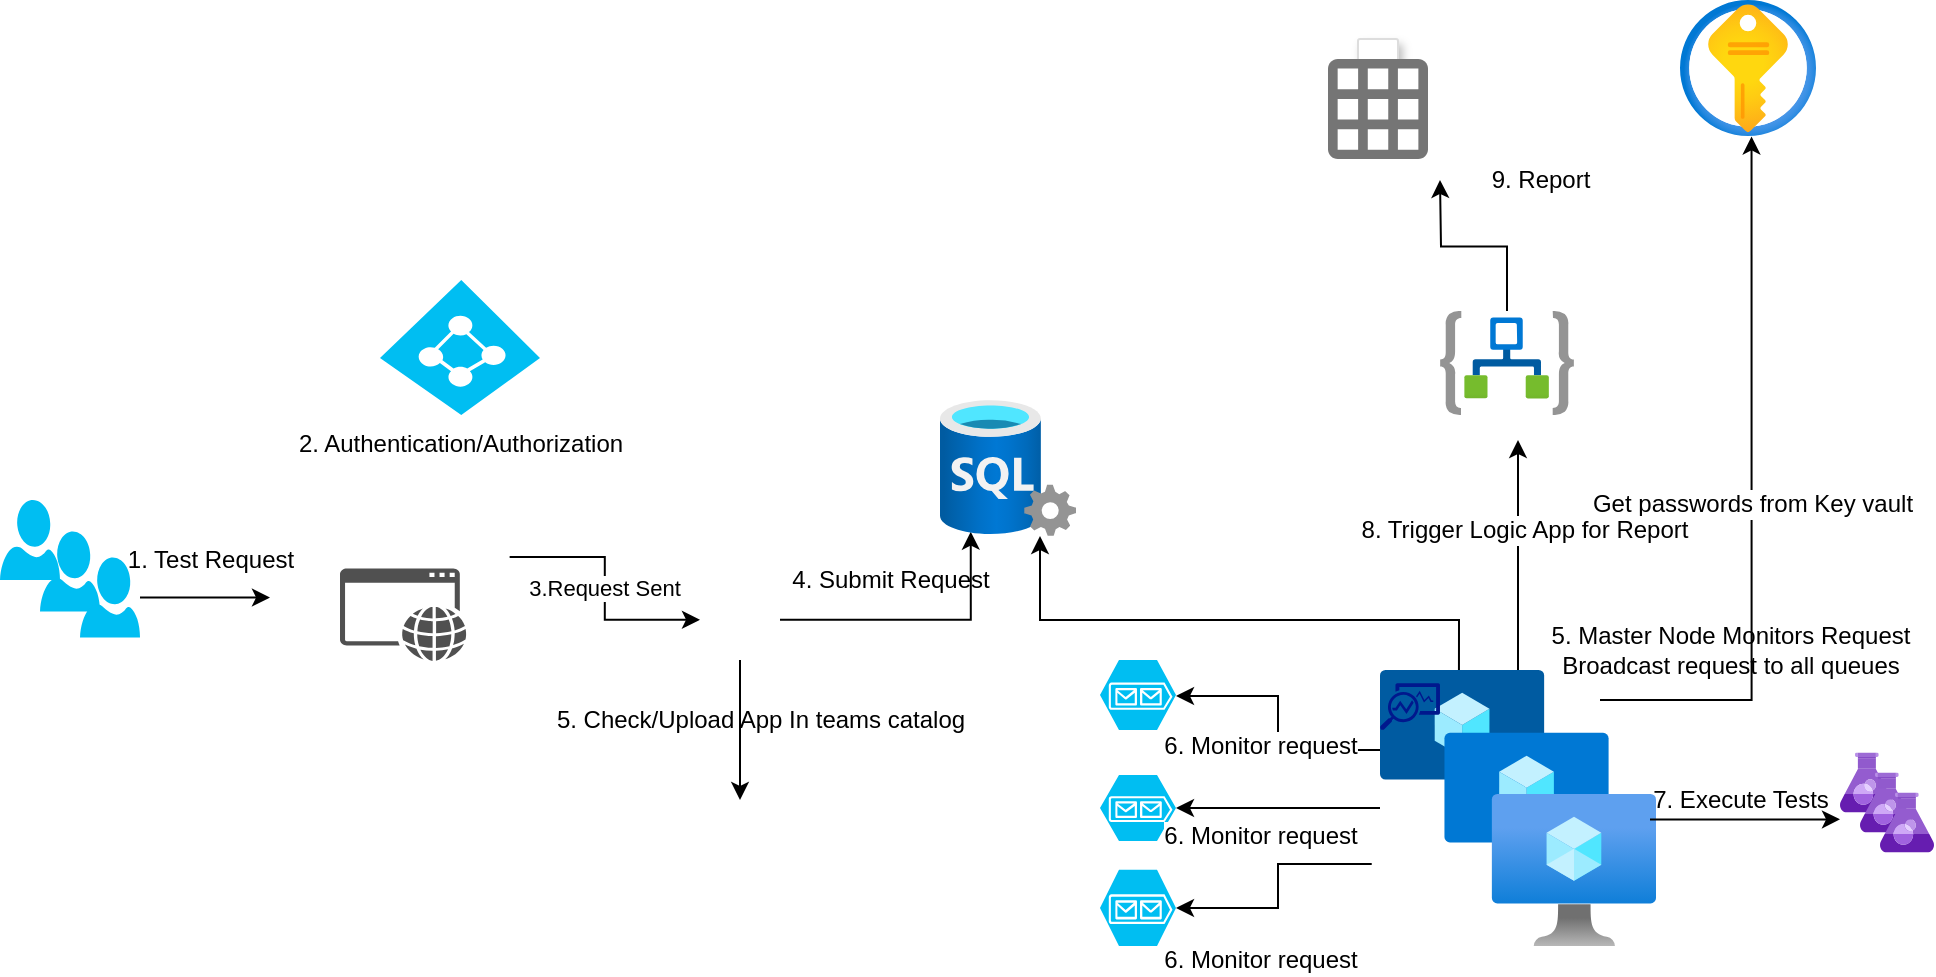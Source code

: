 <mxfile version="17.4.6" type="github">
  <diagram id="MLmHu1FTsnMF05LZP3E4" name="Page-1">
    <mxGraphModel dx="1993" dy="859" grid="1" gridSize="10" guides="1" tooltips="1" connect="1" arrows="1" fold="1" page="1" pageScale="1" pageWidth="1100" pageHeight="1700" math="0" shadow="0">
      <root>
        <mxCell id="0" />
        <mxCell id="1" parent="0" />
        <mxCell id="BwfMt-pczbsLhnT2GrHr-9" value="" style="group" vertex="1" connectable="0" parent="1">
          <mxGeometry x="230" y="400" width="151.22" height="176.25" as="geometry" />
        </mxCell>
        <mxCell id="BwfMt-pczbsLhnT2GrHr-3" value="" style="sketch=0;pointerEvents=1;shadow=0;dashed=0;html=1;strokeColor=none;fillColor=#505050;labelPosition=center;verticalLabelPosition=bottom;verticalAlign=top;outlineConnect=0;align=center;shape=mxgraph.office.communications.skype_for_business_web_app_client;" vertex="1" parent="BwfMt-pczbsLhnT2GrHr-9">
          <mxGeometry y="31.582" width="90" height="48.902" as="geometry" />
        </mxCell>
        <mxCell id="BwfMt-pczbsLhnT2GrHr-5" value="" style="whiteSpace=wrap;html=1;aspect=fixed;strokeColor=none;" vertex="1" parent="BwfMt-pczbsLhnT2GrHr-9">
          <mxGeometry x="60" width="57.052" height="57.052" as="geometry" />
        </mxCell>
        <mxCell id="BwfMt-pczbsLhnT2GrHr-6" value="" style="shape=image;html=1;verticalAlign=top;verticalLabelPosition=bottom;labelBackgroundColor=#ffffff;imageAspect=0;aspect=fixed;image=https://cdn1.iconfinder.com/data/icons/ionicons-fill-vol-2/512/logo-react-128.png" vertex="1" parent="BwfMt-pczbsLhnT2GrHr-9">
          <mxGeometry x="62" y="17.116" width="22.821" height="22.821" as="geometry" />
        </mxCell>
        <mxCell id="BwfMt-pczbsLhnT2GrHr-15" value="" style="group" vertex="1" connectable="0" parent="1">
          <mxGeometry x="60" y="400" width="155" height="68.75" as="geometry" />
        </mxCell>
        <mxCell id="BwfMt-pczbsLhnT2GrHr-10" value="" style="verticalLabelPosition=bottom;html=1;verticalAlign=top;align=center;strokeColor=none;fillColor=#00BEF2;shape=mxgraph.azure.user;" vertex="1" parent="BwfMt-pczbsLhnT2GrHr-15">
          <mxGeometry x="20" y="15.75" width="30" height="40" as="geometry" />
        </mxCell>
        <mxCell id="BwfMt-pczbsLhnT2GrHr-13" value="" style="verticalLabelPosition=bottom;html=1;verticalAlign=top;align=center;strokeColor=none;fillColor=#00BEF2;shape=mxgraph.azure.user;" vertex="1" parent="BwfMt-pczbsLhnT2GrHr-15">
          <mxGeometry x="40" y="28.75" width="30" height="40" as="geometry" />
        </mxCell>
        <mxCell id="BwfMt-pczbsLhnT2GrHr-14" value="" style="verticalLabelPosition=bottom;html=1;verticalAlign=top;align=center;strokeColor=none;fillColor=#00BEF2;shape=mxgraph.azure.user;" vertex="1" parent="BwfMt-pczbsLhnT2GrHr-15">
          <mxGeometry width="30" height="40" as="geometry" />
        </mxCell>
        <mxCell id="BwfMt-pczbsLhnT2GrHr-68" value="&lt;font color=&quot;#000000&quot;&gt;1. Test Request&lt;/font&gt;" style="text;html=1;align=center;verticalAlign=middle;resizable=0;points=[];autosize=1;strokeColor=none;fillColor=none;fontColor=#9999FF;" vertex="1" parent="BwfMt-pczbsLhnT2GrHr-15">
          <mxGeometry x="55" y="20" width="100" height="20" as="geometry" />
        </mxCell>
        <mxCell id="BwfMt-pczbsLhnT2GrHr-23" value="" style="edgeStyle=orthogonalEdgeStyle;rounded=0;orthogonalLoop=1;jettySize=auto;html=1;fontColor=#BABABA;" edge="1" parent="1" source="BwfMt-pczbsLhnT2GrHr-13">
          <mxGeometry relative="1" as="geometry">
            <mxPoint x="195" y="448.75" as="targetPoint" />
          </mxGeometry>
        </mxCell>
        <mxCell id="BwfMt-pczbsLhnT2GrHr-11" value="2. Authentication/Authorization" style="verticalLabelPosition=bottom;html=1;verticalAlign=top;align=center;strokeColor=none;fillColor=#00BEF2;shape=mxgraph.azure.azure_active_directory;fontSize=12;labelPosition=center;" vertex="1" parent="1">
          <mxGeometry x="250" y="290" width="80" height="67.5" as="geometry" />
        </mxCell>
        <mxCell id="BwfMt-pczbsLhnT2GrHr-54" style="edgeStyle=orthogonalEdgeStyle;rounded=0;orthogonalLoop=1;jettySize=auto;html=1;fontColor=#BABABA;entryX=0.226;entryY=0.968;entryDx=0;entryDy=0;entryPerimeter=0;" edge="1" parent="1" source="BwfMt-pczbsLhnT2GrHr-25" target="BwfMt-pczbsLhnT2GrHr-30">
          <mxGeometry relative="1" as="geometry">
            <mxPoint x="490" y="340" as="targetPoint" />
          </mxGeometry>
        </mxCell>
        <mxCell id="BwfMt-pczbsLhnT2GrHr-66" style="edgeStyle=orthogonalEdgeStyle;rounded=0;orthogonalLoop=1;jettySize=auto;html=1;fontColor=#BABABA;" edge="1" parent="1" source="BwfMt-pczbsLhnT2GrHr-25">
          <mxGeometry relative="1" as="geometry">
            <mxPoint x="430" y="550" as="targetPoint" />
          </mxGeometry>
        </mxCell>
        <mxCell id="BwfMt-pczbsLhnT2GrHr-25" value="" style="shape=image;verticalLabelPosition=bottom;labelBackgroundColor=default;verticalAlign=top;aspect=fixed;imageAspect=0;image=https://cdn-icons-png.flaticon.com/512/2165/2165004.png;" vertex="1" parent="1">
          <mxGeometry x="410" y="439.94" width="40" height="40" as="geometry" />
        </mxCell>
        <mxCell id="BwfMt-pczbsLhnT2GrHr-69" style="edgeStyle=orthogonalEdgeStyle;rounded=0;orthogonalLoop=1;jettySize=auto;html=1;fontSize=12;fontColor=#000000;exitX=0.286;exitY=0.014;exitDx=0;exitDy=0;exitPerimeter=0;" edge="1" parent="1" source="BwfMt-pczbsLhnT2GrHr-36" target="BwfMt-pczbsLhnT2GrHr-30">
          <mxGeometry relative="1" as="geometry">
            <mxPoint x="790" y="480" as="sourcePoint" />
            <Array as="points">
              <mxPoint x="790" y="460" />
              <mxPoint x="580" y="460" />
            </Array>
          </mxGeometry>
        </mxCell>
        <mxCell id="BwfMt-pczbsLhnT2GrHr-30" value="" style="aspect=fixed;html=1;points=[];align=center;image;fontSize=12;image=img/lib/azure2/databases/SQL_Server.svg;fontColor=#BABABA;strokeColor=default;strokeWidth=0.5;" vertex="1" parent="1">
          <mxGeometry x="530" y="350" width="68" height="68" as="geometry" />
        </mxCell>
        <mxCell id="BwfMt-pczbsLhnT2GrHr-37" value="" style="aspect=fixed;html=1;points=[];align=center;image;fontSize=12;image=img/lib/azure2/security/Key_Vaults.svg;fontColor=#BABABA;strokeColor=default;strokeWidth=0.5;" vertex="1" parent="1">
          <mxGeometry x="900" y="150" width="68" height="68" as="geometry" />
        </mxCell>
        <mxCell id="BwfMt-pczbsLhnT2GrHr-85" style="edgeStyle=orthogonalEdgeStyle;rounded=0;orthogonalLoop=1;jettySize=auto;html=1;fontSize=12;fontColor=#000000;" edge="1" parent="1" source="BwfMt-pczbsLhnT2GrHr-41">
          <mxGeometry relative="1" as="geometry">
            <mxPoint x="780" y="240" as="targetPoint" />
          </mxGeometry>
        </mxCell>
        <mxCell id="BwfMt-pczbsLhnT2GrHr-41" value="" style="aspect=fixed;html=1;points=[];align=center;image;fontSize=12;image=img/lib/azure2/integration/Logic_Apps.svg;fontColor=#BABABA;strokeColor=default;strokeWidth=0.5;" vertex="1" parent="1">
          <mxGeometry x="780" y="305.5" width="67" height="52" as="geometry" />
        </mxCell>
        <mxCell id="BwfMt-pczbsLhnT2GrHr-43" value="" style="shape=image;verticalLabelPosition=bottom;labelBackgroundColor=default;verticalAlign=top;aspect=fixed;imageAspect=0;image=https://squiglit.com/wp-content/uploads/2021/04/logo-ms-graph-api.png;" vertex="1" parent="1">
          <mxGeometry x="381.22" y="563" width="100" height="60" as="geometry" />
        </mxCell>
        <mxCell id="BwfMt-pczbsLhnT2GrHr-53" value="" style="group" vertex="1" connectable="0" parent="1">
          <mxGeometry x="610" y="480" width="278" height="143" as="geometry" />
        </mxCell>
        <mxCell id="BwfMt-pczbsLhnT2GrHr-32" value="" style="verticalLabelPosition=bottom;html=1;verticalAlign=top;align=center;strokeColor=none;fillColor=#00BEF2;shape=mxgraph.azure.storage_queue;fontColor=#BABABA;" vertex="1" parent="BwfMt-pczbsLhnT2GrHr-53">
          <mxGeometry width="38" height="35.01" as="geometry" />
        </mxCell>
        <mxCell id="BwfMt-pczbsLhnT2GrHr-34" value="" style="verticalLabelPosition=bottom;html=1;verticalAlign=top;align=center;strokeColor=none;fillColor=#00BEF2;shape=mxgraph.azure.storage_queue;fontColor=#BABABA;" vertex="1" parent="BwfMt-pczbsLhnT2GrHr-53">
          <mxGeometry y="57.44" width="38" height="33.12" as="geometry" />
        </mxCell>
        <mxCell id="BwfMt-pczbsLhnT2GrHr-35" value="" style="verticalLabelPosition=bottom;html=1;verticalAlign=top;align=center;strokeColor=none;fillColor=#00BEF2;shape=mxgraph.azure.storage_queue;fontColor=#BABABA;" vertex="1" parent="BwfMt-pczbsLhnT2GrHr-53">
          <mxGeometry y="104.88" width="38" height="38.12" as="geometry" />
        </mxCell>
        <mxCell id="BwfMt-pczbsLhnT2GrHr-36" value="" style="aspect=fixed;html=1;points=[];align=center;image;fontSize=12;image=img/lib/azure2/compute/VM_Scale_Sets.svg;fontColor=#BABABA;strokeColor=default;strokeWidth=0.5;" vertex="1" parent="BwfMt-pczbsLhnT2GrHr-53">
          <mxGeometry x="140" y="5" width="138" height="138" as="geometry" />
        </mxCell>
        <mxCell id="BwfMt-pczbsLhnT2GrHr-50" value="" style="edgeStyle=orthogonalEdgeStyle;rounded=0;orthogonalLoop=1;jettySize=auto;html=1;fontColor=#BABABA;" edge="1" parent="BwfMt-pczbsLhnT2GrHr-53" source="BwfMt-pczbsLhnT2GrHr-36" target="BwfMt-pczbsLhnT2GrHr-32">
          <mxGeometry relative="1" as="geometry">
            <Array as="points">
              <mxPoint x="89" y="45" />
              <mxPoint x="89" y="18" />
            </Array>
          </mxGeometry>
        </mxCell>
        <mxCell id="BwfMt-pczbsLhnT2GrHr-76" value="6. Monitor request" style="edgeLabel;html=1;align=center;verticalAlign=middle;resizable=0;points=[];fontSize=12;fontColor=#000000;" vertex="1" connectable="0" parent="BwfMt-pczbsLhnT2GrHr-50">
          <mxGeometry x="-0.358" y="-4" relative="1" as="geometry">
            <mxPoint x="-19" y="2" as="offset" />
          </mxGeometry>
        </mxCell>
        <mxCell id="BwfMt-pczbsLhnT2GrHr-51" value="" style="edgeStyle=orthogonalEdgeStyle;rounded=0;orthogonalLoop=1;jettySize=auto;html=1;fontColor=#BABABA;" edge="1" parent="BwfMt-pczbsLhnT2GrHr-53" source="BwfMt-pczbsLhnT2GrHr-36" target="BwfMt-pczbsLhnT2GrHr-34">
          <mxGeometry relative="1" as="geometry" />
        </mxCell>
        <mxCell id="BwfMt-pczbsLhnT2GrHr-52" value="" style="edgeStyle=orthogonalEdgeStyle;rounded=0;orthogonalLoop=1;jettySize=auto;html=1;fontColor=#BABABA;exitX=-0.03;exitY=0.703;exitDx=0;exitDy=0;exitPerimeter=0;" edge="1" parent="BwfMt-pczbsLhnT2GrHr-53" source="BwfMt-pczbsLhnT2GrHr-36" target="BwfMt-pczbsLhnT2GrHr-35">
          <mxGeometry relative="1" as="geometry">
            <mxPoint x="110" y="105" as="sourcePoint" />
          </mxGeometry>
        </mxCell>
        <mxCell id="BwfMt-pczbsLhnT2GrHr-46" value="" style="shape=image;verticalLabelPosition=bottom;labelBackgroundColor=default;verticalAlign=top;aspect=fixed;imageAspect=0;image=https://betanews.com/wp-content/uploads/2014/06/ServiceTray200-175.png;" vertex="1" parent="BwfMt-pczbsLhnT2GrHr-53">
          <mxGeometry x="199.36" y="9.07" width="19.28" height="16.87" as="geometry" />
        </mxCell>
        <mxCell id="BwfMt-pczbsLhnT2GrHr-47" value="" style="shape=image;verticalLabelPosition=bottom;labelBackgroundColor=default;verticalAlign=top;aspect=fixed;imageAspect=0;image=https://betanews.com/wp-content/uploads/2014/06/ServiceTray200-175.png;" vertex="1" parent="BwfMt-pczbsLhnT2GrHr-53">
          <mxGeometry x="230.72" y="43.13" width="19.28" height="16.87" as="geometry" />
        </mxCell>
        <mxCell id="BwfMt-pczbsLhnT2GrHr-48" value="" style="shape=image;verticalLabelPosition=bottom;labelBackgroundColor=default;verticalAlign=top;aspect=fixed;imageAspect=0;image=https://betanews.com/wp-content/uploads/2014/06/ServiceTray200-175.png;" vertex="1" parent="BwfMt-pczbsLhnT2GrHr-53">
          <mxGeometry x="255.72" y="71.25" width="19.28" height="16.87" as="geometry" />
        </mxCell>
        <mxCell id="BwfMt-pczbsLhnT2GrHr-75" value="" style="sketch=0;aspect=fixed;pointerEvents=1;shadow=0;dashed=0;html=1;strokeColor=none;labelPosition=center;verticalLabelPosition=bottom;verticalAlign=top;align=center;fillColor=#00188D;shape=mxgraph.mscae.enterprise.monitor_running_apps;fontSize=12;fontColor=#000000;" vertex="1" parent="BwfMt-pczbsLhnT2GrHr-53">
          <mxGeometry x="140" y="11.61" width="30" height="23.4" as="geometry" />
        </mxCell>
        <mxCell id="BwfMt-pczbsLhnT2GrHr-77" value="6. Monitor request" style="edgeLabel;html=1;align=center;verticalAlign=middle;resizable=0;points=[];fontSize=12;fontColor=#000000;" vertex="1" connectable="0" parent="BwfMt-pczbsLhnT2GrHr-53">
          <mxGeometry x="80" y="88.12" as="geometry" />
        </mxCell>
        <mxCell id="BwfMt-pczbsLhnT2GrHr-64" value="3.Request Sent&lt;br&gt;" style="edgeStyle=orthogonalEdgeStyle;rounded=0;orthogonalLoop=1;jettySize=auto;html=1;fontColor=#000000;" edge="1" parent="1" source="BwfMt-pczbsLhnT2GrHr-6" target="BwfMt-pczbsLhnT2GrHr-25">
          <mxGeometry relative="1" as="geometry" />
        </mxCell>
        <mxCell id="BwfMt-pczbsLhnT2GrHr-65" style="edgeStyle=orthogonalEdgeStyle;rounded=0;orthogonalLoop=1;jettySize=auto;html=1;entryX=0.526;entryY=1.003;entryDx=0;entryDy=0;entryPerimeter=0;fontColor=#BABABA;" edge="1" parent="1" target="BwfMt-pczbsLhnT2GrHr-37">
          <mxGeometry relative="1" as="geometry">
            <mxPoint x="860" y="500" as="sourcePoint" />
            <Array as="points">
              <mxPoint x="936" y="500" />
            </Array>
          </mxGeometry>
        </mxCell>
        <mxCell id="BwfMt-pczbsLhnT2GrHr-79" value="Get passwords from Key vault" style="edgeLabel;html=1;align=center;verticalAlign=middle;resizable=0;points=[];fontSize=12;fontColor=#000000;" vertex="1" connectable="0" parent="BwfMt-pczbsLhnT2GrHr-65">
          <mxGeometry x="-0.028" relative="1" as="geometry">
            <mxPoint as="offset" />
          </mxGeometry>
        </mxCell>
        <mxCell id="BwfMt-pczbsLhnT2GrHr-67" style="edgeStyle=orthogonalEdgeStyle;rounded=0;orthogonalLoop=1;jettySize=auto;html=1;fontColor=#BABABA;" edge="1" parent="1" source="BwfMt-pczbsLhnT2GrHr-36">
          <mxGeometry relative="1" as="geometry">
            <mxPoint x="819" y="370" as="targetPoint" />
          </mxGeometry>
        </mxCell>
        <mxCell id="BwfMt-pczbsLhnT2GrHr-80" value="8. Trigger Logic App for Report" style="edgeLabel;html=1;align=center;verticalAlign=middle;resizable=0;points=[];fontSize=12;fontColor=#000000;" vertex="1" connectable="0" parent="BwfMt-pczbsLhnT2GrHr-67">
          <mxGeometry x="0.231" y="-2" relative="1" as="geometry">
            <mxPoint as="offset" />
          </mxGeometry>
        </mxCell>
        <mxCell id="BwfMt-pczbsLhnT2GrHr-70" value="5. Check/Upload App In teams catalog" style="text;html=1;align=center;verticalAlign=middle;resizable=0;points=[];autosize=1;strokeColor=none;fillColor=none;fontSize=12;fontColor=#000000;" vertex="1" parent="1">
          <mxGeometry x="330" y="500" width="220" height="20" as="geometry" />
        </mxCell>
        <mxCell id="BwfMt-pczbsLhnT2GrHr-71" value="4. Submit Request" style="text;html=1;align=center;verticalAlign=middle;resizable=0;points=[];autosize=1;strokeColor=none;fillColor=none;fontSize=12;fontColor=#000000;" vertex="1" parent="1">
          <mxGeometry x="450" y="430" width="110" height="20" as="geometry" />
        </mxCell>
        <mxCell id="BwfMt-pczbsLhnT2GrHr-72" value="5. Master Node Monitors Request&lt;br&gt;Broadcast request to all queues" style="text;html=1;align=center;verticalAlign=middle;resizable=0;points=[];autosize=1;strokeColor=none;fillColor=none;fontSize=12;fontColor=#000000;" vertex="1" parent="1">
          <mxGeometry x="830" y="460" width="190" height="30" as="geometry" />
        </mxCell>
        <mxCell id="BwfMt-pczbsLhnT2GrHr-78" value="6. Monitor request" style="edgeLabel;html=1;align=center;verticalAlign=middle;resizable=0;points=[];fontSize=12;fontColor=#000000;" vertex="1" connectable="0" parent="1">
          <mxGeometry x="690" y="630" as="geometry" />
        </mxCell>
        <mxCell id="BwfMt-pczbsLhnT2GrHr-84" value="" style="shape=image;html=1;verticalAlign=top;verticalLabelPosition=bottom;labelBackgroundColor=#ffffff;imageAspect=0;aspect=fixed;image=https://cdn0.iconfinder.com/data/icons/logos-microsoft-office-365/128/Microsoft_Office-07-128.png;fontSize=12;fontColor=#000000;strokeColor=default;strokeWidth=0.5;" vertex="1" parent="1">
          <mxGeometry x="732" y="160" width="78" height="78" as="geometry" />
        </mxCell>
        <mxCell id="BwfMt-pczbsLhnT2GrHr-81" value="" style="strokeColor=#dddddd;shadow=1;strokeWidth=1;rounded=1;absoluteArcSize=1;arcSize=2;labelPosition=center;verticalLabelPosition=bottom;align=center;verticalAlign=top;spacingLeft=0;fontColor=#000000;fontSize=12;whiteSpace=wrap;spacingBottom=2;" vertex="1" parent="1">
          <mxGeometry x="739" y="169.5" width="20" height="48.5" as="geometry" />
        </mxCell>
        <mxCell id="BwfMt-pczbsLhnT2GrHr-82" value="" style="sketch=0;dashed=0;connectable=0;html=1;fillColor=#757575;strokeColor=none;shape=mxgraph.gcp2.report;part=1;fontSize=12;fontColor=#000000;labelPosition=center;verticalLabelPosition=bottom;align=center;verticalAlign=top;" vertex="1" parent="BwfMt-pczbsLhnT2GrHr-81">
          <mxGeometry x="0.5" width="50" height="50" relative="1" as="geometry">
            <mxPoint x="-25" y="10" as="offset" />
          </mxGeometry>
        </mxCell>
        <mxCell id="BwfMt-pczbsLhnT2GrHr-86" value="9. Report" style="text;html=1;align=center;verticalAlign=middle;resizable=0;points=[];autosize=1;strokeColor=none;fillColor=none;fontSize=12;fontColor=#000000;" vertex="1" parent="1">
          <mxGeometry x="800" y="230" width="60" height="20" as="geometry" />
        </mxCell>
        <mxCell id="BwfMt-pczbsLhnT2GrHr-87" value="" style="sketch=0;aspect=fixed;html=1;points=[];align=center;image;fontSize=12;image=img/lib/mscae/Azure_Test_Plans.svg;fontColor=#000000;strokeColor=default;strokeWidth=0.5;" vertex="1" parent="1">
          <mxGeometry x="980" y="526.25" width="27" height="30" as="geometry" />
        </mxCell>
        <mxCell id="BwfMt-pczbsLhnT2GrHr-88" value="" style="sketch=0;aspect=fixed;html=1;points=[];align=center;image;fontSize=12;image=img/lib/mscae/Azure_Test_Plans.svg;fontColor=#000000;strokeColor=default;strokeWidth=0.5;" vertex="1" parent="1">
          <mxGeometry x="990" y="536.25" width="27" height="30" as="geometry" />
        </mxCell>
        <mxCell id="BwfMt-pczbsLhnT2GrHr-89" value="" style="sketch=0;aspect=fixed;html=1;points=[];align=center;image;fontSize=12;image=img/lib/mscae/Azure_Test_Plans.svg;fontColor=#000000;strokeColor=default;strokeWidth=0.5;" vertex="1" parent="1">
          <mxGeometry x="1000" y="546.25" width="27" height="30" as="geometry" />
        </mxCell>
        <mxCell id="BwfMt-pczbsLhnT2GrHr-90" style="edgeStyle=orthogonalEdgeStyle;rounded=0;orthogonalLoop=1;jettySize=auto;html=1;fontSize=12;fontColor=#000000;" edge="1" parent="1" source="BwfMt-pczbsLhnT2GrHr-48">
          <mxGeometry relative="1" as="geometry">
            <mxPoint x="980" y="559.685" as="targetPoint" />
          </mxGeometry>
        </mxCell>
        <mxCell id="BwfMt-pczbsLhnT2GrHr-91" value="7. Execute Tests" style="text;html=1;align=center;verticalAlign=middle;resizable=0;points=[];autosize=1;strokeColor=none;fillColor=none;fontSize=12;fontColor=#000000;" vertex="1" parent="1">
          <mxGeometry x="880" y="540" width="100" height="20" as="geometry" />
        </mxCell>
      </root>
    </mxGraphModel>
  </diagram>
</mxfile>

